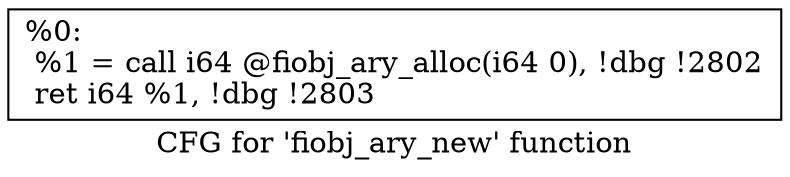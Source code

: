digraph "CFG for 'fiobj_ary_new' function" {
	label="CFG for 'fiobj_ary_new' function";

	Node0x556851a513a0 [shape=record,label="{%0:\l  %1 = call i64 @fiobj_ary_alloc(i64 0), !dbg !2802\l  ret i64 %1, !dbg !2803\l}"];
}
